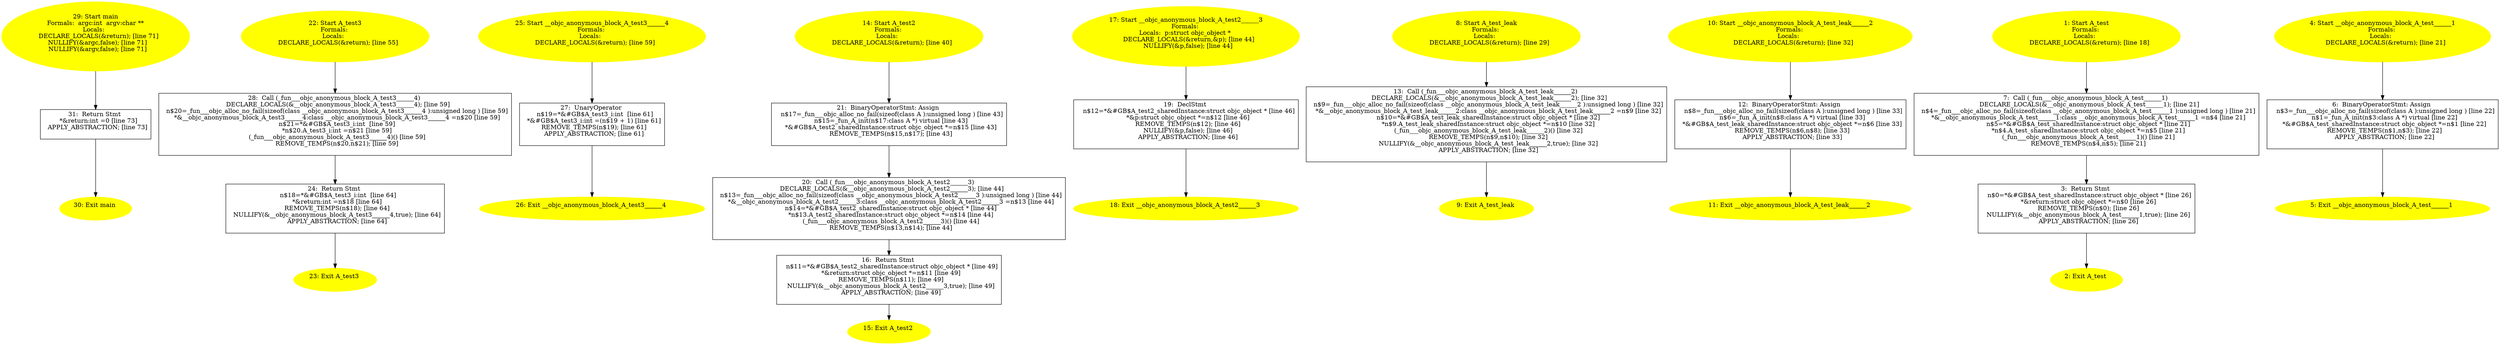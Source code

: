 digraph iCFG {
31 [label="31:  Return Stmt \n   *&return:int =0 [line 73]\n  APPLY_ABSTRACTION; [line 73]\n " shape="box"]
	

	 31 -> 30 ;
30 [label="30: Exit main \n  " color=yellow style=filled]
	

29 [label="29: Start main\nFormals:  argc:int  argv:char **\nLocals:  \n   DECLARE_LOCALS(&return); [line 71]\n  NULLIFY(&argc,false); [line 71]\n  NULLIFY(&argv,false); [line 71]\n " color=yellow style=filled]
	

	 29 -> 31 ;
28 [label="28:  Call (_fun___objc_anonymous_block_A_test3______4) \n   DECLARE_LOCALS(&__objc_anonymous_block_A_test3______4); [line 59]\n  n$20=_fun___objc_alloc_no_fail(sizeof(class __objc_anonymous_block_A_test3______4 ):unsigned long ) [line 59]\n  *&__objc_anonymous_block_A_test3______4:class __objc_anonymous_block_A_test3______4 =n$20 [line 59]\n  n$21=*&#GB$A_test3_i:int  [line 59]\n  *n$20.A_test3_i:int =n$21 [line 59]\n  (_fun___objc_anonymous_block_A_test3______4)() [line 59]\n  REMOVE_TEMPS(n$20,n$21); [line 59]\n " shape="box"]
	

	 28 -> 24 ;
27 [label="27:  UnaryOperator \n   n$19=*&#GB$A_test3_i:int  [line 61]\n  *&#GB$A_test3_i:int =(n$19 + 1) [line 61]\n  REMOVE_TEMPS(n$19); [line 61]\n  APPLY_ABSTRACTION; [line 61]\n " shape="box"]
	

	 27 -> 26 ;
26 [label="26: Exit __objc_anonymous_block_A_test3______4 \n  " color=yellow style=filled]
	

25 [label="25: Start __objc_anonymous_block_A_test3______4\nFormals: \nLocals:  \n   DECLARE_LOCALS(&return); [line 59]\n " color=yellow style=filled]
	

	 25 -> 27 ;
24 [label="24:  Return Stmt \n   n$18=*&#GB$A_test3_i:int  [line 64]\n  *&return:int =n$18 [line 64]\n  REMOVE_TEMPS(n$18); [line 64]\n  NULLIFY(&__objc_anonymous_block_A_test3______4,true); [line 64]\n  APPLY_ABSTRACTION; [line 64]\n " shape="box"]
	

	 24 -> 23 ;
23 [label="23: Exit A_test3 \n  " color=yellow style=filled]
	

22 [label="22: Start A_test3\nFormals: \nLocals:  \n   DECLARE_LOCALS(&return); [line 55]\n " color=yellow style=filled]
	

	 22 -> 28 ;
21 [label="21:  BinaryOperatorStmt: Assign \n   n$17=_fun___objc_alloc_no_fail(sizeof(class A ):unsigned long ) [line 43]\n  n$15=_fun_A_init(n$17:class A *) virtual [line 43]\n  *&#GB$A_test2_sharedInstance:struct objc_object *=n$15 [line 43]\n  REMOVE_TEMPS(n$15,n$17); [line 43]\n " shape="box"]
	

	 21 -> 20 ;
20 [label="20:  Call (_fun___objc_anonymous_block_A_test2______3) \n   DECLARE_LOCALS(&__objc_anonymous_block_A_test2______3); [line 44]\n  n$13=_fun___objc_alloc_no_fail(sizeof(class __objc_anonymous_block_A_test2______3 ):unsigned long ) [line 44]\n  *&__objc_anonymous_block_A_test2______3:class __objc_anonymous_block_A_test2______3 =n$13 [line 44]\n  n$14=*&#GB$A_test2_sharedInstance:struct objc_object * [line 44]\n  *n$13.A_test2_sharedInstance:struct objc_object *=n$14 [line 44]\n  (_fun___objc_anonymous_block_A_test2______3)() [line 44]\n  REMOVE_TEMPS(n$13,n$14); [line 44]\n " shape="box"]
	

	 20 -> 16 ;
19 [label="19:  DeclStmt \n   n$12=*&#GB$A_test2_sharedInstance:struct objc_object * [line 46]\n  *&p:struct objc_object *=n$12 [line 46]\n  REMOVE_TEMPS(n$12); [line 46]\n  NULLIFY(&p,false); [line 46]\n  APPLY_ABSTRACTION; [line 46]\n " shape="box"]
	

	 19 -> 18 ;
18 [label="18: Exit __objc_anonymous_block_A_test2______3 \n  " color=yellow style=filled]
	

17 [label="17: Start __objc_anonymous_block_A_test2______3\nFormals: \nLocals:  p:struct objc_object * \n   DECLARE_LOCALS(&return,&p); [line 44]\n  NULLIFY(&p,false); [line 44]\n " color=yellow style=filled]
	

	 17 -> 19 ;
16 [label="16:  Return Stmt \n   n$11=*&#GB$A_test2_sharedInstance:struct objc_object * [line 49]\n  *&return:struct objc_object *=n$11 [line 49]\n  REMOVE_TEMPS(n$11); [line 49]\n  NULLIFY(&__objc_anonymous_block_A_test2______3,true); [line 49]\n  APPLY_ABSTRACTION; [line 49]\n " shape="box"]
	

	 16 -> 15 ;
15 [label="15: Exit A_test2 \n  " color=yellow style=filled]
	

14 [label="14: Start A_test2\nFormals: \nLocals:  \n   DECLARE_LOCALS(&return); [line 40]\n " color=yellow style=filled]
	

	 14 -> 21 ;
13 [label="13:  Call (_fun___objc_anonymous_block_A_test_leak______2) \n   DECLARE_LOCALS(&__objc_anonymous_block_A_test_leak______2); [line 32]\n  n$9=_fun___objc_alloc_no_fail(sizeof(class __objc_anonymous_block_A_test_leak______2 ):unsigned long ) [line 32]\n  *&__objc_anonymous_block_A_test_leak______2:class __objc_anonymous_block_A_test_leak______2 =n$9 [line 32]\n  n$10=*&#GB$A_test_leak_sharedInstance:struct objc_object * [line 32]\n  *n$9.A_test_leak_sharedInstance:struct objc_object *=n$10 [line 32]\n  (_fun___objc_anonymous_block_A_test_leak______2)() [line 32]\n  REMOVE_TEMPS(n$9,n$10); [line 32]\n  NULLIFY(&__objc_anonymous_block_A_test_leak______2,true); [line 32]\n  APPLY_ABSTRACTION; [line 32]\n " shape="box"]
	

	 13 -> 9 ;
12 [label="12:  BinaryOperatorStmt: Assign \n   n$8=_fun___objc_alloc_no_fail(sizeof(class A ):unsigned long ) [line 33]\n  n$6=_fun_A_init(n$8:class A *) virtual [line 33]\n  *&#GB$A_test_leak_sharedInstance:struct objc_object *=n$6 [line 33]\n  REMOVE_TEMPS(n$6,n$8); [line 33]\n  APPLY_ABSTRACTION; [line 33]\n " shape="box"]
	

	 12 -> 11 ;
11 [label="11: Exit __objc_anonymous_block_A_test_leak______2 \n  " color=yellow style=filled]
	

10 [label="10: Start __objc_anonymous_block_A_test_leak______2\nFormals: \nLocals:  \n   DECLARE_LOCALS(&return); [line 32]\n " color=yellow style=filled]
	

	 10 -> 12 ;
9 [label="9: Exit A_test_leak \n  " color=yellow style=filled]
	

8 [label="8: Start A_test_leak\nFormals: \nLocals:  \n   DECLARE_LOCALS(&return); [line 29]\n " color=yellow style=filled]
	

	 8 -> 13 ;
7 [label="7:  Call (_fun___objc_anonymous_block_A_test______1) \n   DECLARE_LOCALS(&__objc_anonymous_block_A_test______1); [line 21]\n  n$4=_fun___objc_alloc_no_fail(sizeof(class __objc_anonymous_block_A_test______1 ):unsigned long ) [line 21]\n  *&__objc_anonymous_block_A_test______1:class __objc_anonymous_block_A_test______1 =n$4 [line 21]\n  n$5=*&#GB$A_test_sharedInstance:struct objc_object * [line 21]\n  *n$4.A_test_sharedInstance:struct objc_object *=n$5 [line 21]\n  (_fun___objc_anonymous_block_A_test______1)() [line 21]\n  REMOVE_TEMPS(n$4,n$5); [line 21]\n " shape="box"]
	

	 7 -> 3 ;
6 [label="6:  BinaryOperatorStmt: Assign \n   n$3=_fun___objc_alloc_no_fail(sizeof(class A ):unsigned long ) [line 22]\n  n$1=_fun_A_init(n$3:class A *) virtual [line 22]\n  *&#GB$A_test_sharedInstance:struct objc_object *=n$1 [line 22]\n  REMOVE_TEMPS(n$1,n$3); [line 22]\n  APPLY_ABSTRACTION; [line 22]\n " shape="box"]
	

	 6 -> 5 ;
5 [label="5: Exit __objc_anonymous_block_A_test______1 \n  " color=yellow style=filled]
	

4 [label="4: Start __objc_anonymous_block_A_test______1\nFormals: \nLocals:  \n   DECLARE_LOCALS(&return); [line 21]\n " color=yellow style=filled]
	

	 4 -> 6 ;
3 [label="3:  Return Stmt \n   n$0=*&#GB$A_test_sharedInstance:struct objc_object * [line 26]\n  *&return:struct objc_object *=n$0 [line 26]\n  REMOVE_TEMPS(n$0); [line 26]\n  NULLIFY(&__objc_anonymous_block_A_test______1,true); [line 26]\n  APPLY_ABSTRACTION; [line 26]\n " shape="box"]
	

	 3 -> 2 ;
2 [label="2: Exit A_test \n  " color=yellow style=filled]
	

1 [label="1: Start A_test\nFormals: \nLocals:  \n   DECLARE_LOCALS(&return); [line 18]\n " color=yellow style=filled]
	

	 1 -> 7 ;
}
